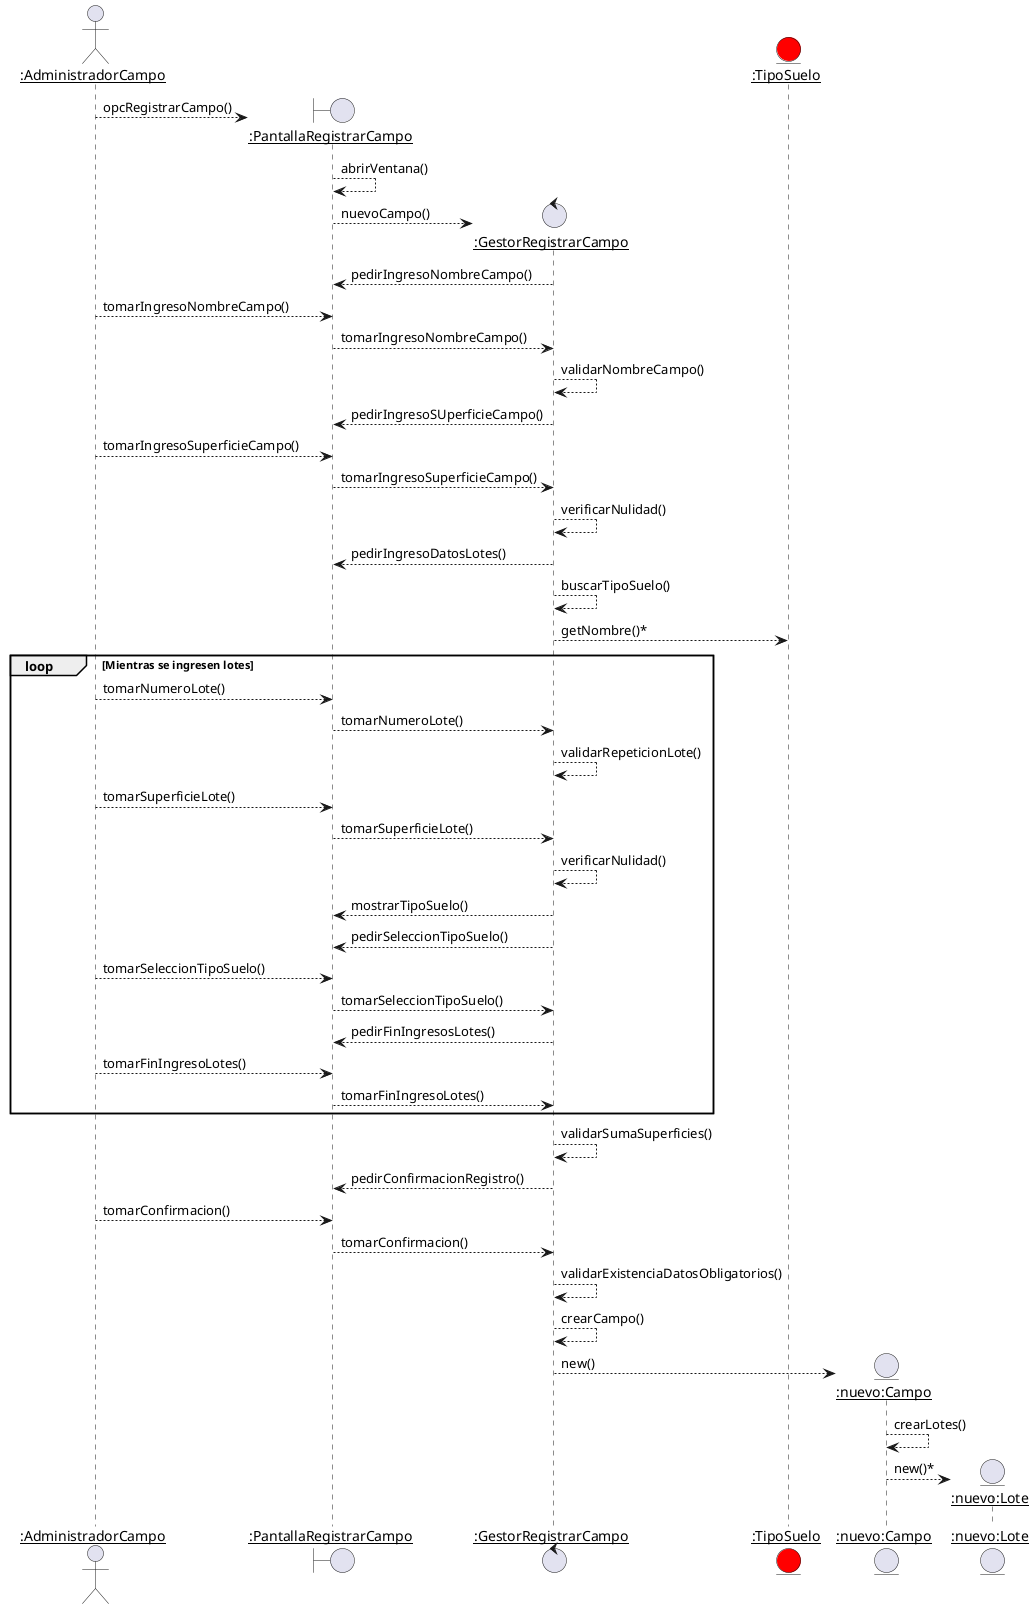 @startuml secuencia 

actor "__:AdministradorCampo__" as AC

create boundary "__:PantallaRegistrarCampo__" as PRC 

AC --> PRC : opcRegistrarCampo()
PRC --> PRC : abrirVentana()

create control "__:GestorRegistrarCampo__" as GRC 

PRC --> GRC : nuevoCampo()

GRC --> PRC : pedirIngresoNombreCampo()
AC --> PRC : tomarIngresoNombreCampo()
PRC --> GRC : tomarIngresoNombreCampo()
GRC --> GRC : validarNombreCampo()

GRC --> PRC : pedirIngresoSUperficieCampo()
AC --> PRC : tomarIngresoSuperficieCampo()
PRC --> GRC : tomarIngresoSuperficieCampo()
GRC --> GRC : verificarNulidad()

GRC --> PRC : pedirIngresoDatosLotes()
GRC --> GRC : buscarTipoSuelo()
entity "__:TipoSuelo__" as TS #Red
GRC --> TS : getNombre()*
group loop [Mientras se ingresen lotes]
    AC --> PRC : tomarNumeroLote()
    PRC --> GRC : tomarNumeroLote()
    GRC --> GRC : validarRepeticionLote()
    AC --> PRC : tomarSuperficieLote()
    PRC --> GRC : tomarSuperficieLote()
    GRC --> GRC : verificarNulidad()
    GRC --> PRC : mostrarTipoSuelo()
    GRC --> PRC : pedirSeleccionTipoSuelo()
    AC --> PRC : tomarSeleccionTipoSuelo()
    PRC --> GRC : tomarSeleccionTipoSuelo()
    GRC --> PRC : pedirFinIngresosLotes()
    AC --> PRC : tomarFinIngresoLotes()
    PRC --> GRC : tomarFinIngresoLotes()
end
GRC --> GRC : validarSumaSuperficies()
GRC --> PRC : pedirConfirmacionRegistro()
AC --> PRC : tomarConfirmacion()
PRC --> GRC : tomarConfirmacion()
GRC --> GRC : validarExistenciaDatosObligatorios()
GRC --> GRC : crearCampo()
create entity "__:nuevo:Campo__" as nC 
GRC --> nC : new()
nC --> nC : crearLotes()
create entity "__:nuevo:Lote__" as nL 
nC --> nL : new()*
@enduml